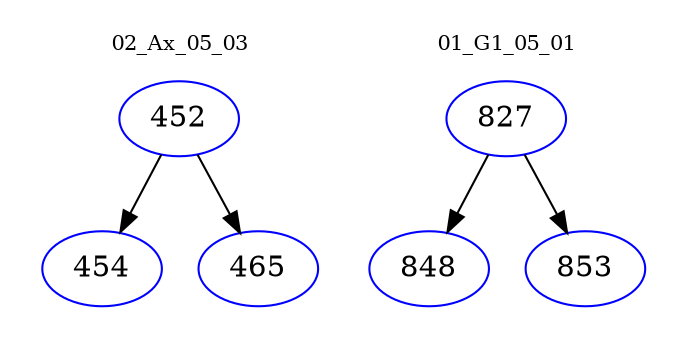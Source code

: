 digraph{
subgraph cluster_0 {
color = white
label = "02_Ax_05_03";
fontsize=10;
T0_452 [label="452", color="blue"]
T0_452 -> T0_454 [color="black"]
T0_454 [label="454", color="blue"]
T0_452 -> T0_465 [color="black"]
T0_465 [label="465", color="blue"]
}
subgraph cluster_1 {
color = white
label = "01_G1_05_01";
fontsize=10;
T1_827 [label="827", color="blue"]
T1_827 -> T1_848 [color="black"]
T1_848 [label="848", color="blue"]
T1_827 -> T1_853 [color="black"]
T1_853 [label="853", color="blue"]
}
}
